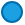 <mxfile version="14.2.5" type="github"><diagram id="cfPmhIEwaOJVugr8Sb-E" name="Page-1"><mxGraphModel dx="474" dy="254" grid="1" gridSize="10" guides="1" tooltips="1" connect="1" arrows="1" fold="1" page="1" pageScale="1" pageWidth="850" pageHeight="1100" math="0" shadow="0"><root><mxCell id="0"/><mxCell id="1" parent="0"/><mxCell id="81NZIabl3uMo5uv26OhS-1" value="" style="ellipse;whiteSpace=wrap;html=1;aspect=fixed;fillColor=#1ba1e2;strokeColor=#006EAF;fontColor=#ffffff;" vertex="1" parent="1"><mxGeometry x="130" y="210" width="10" height="10" as="geometry"/></mxCell></root></mxGraphModel></diagram></mxfile>